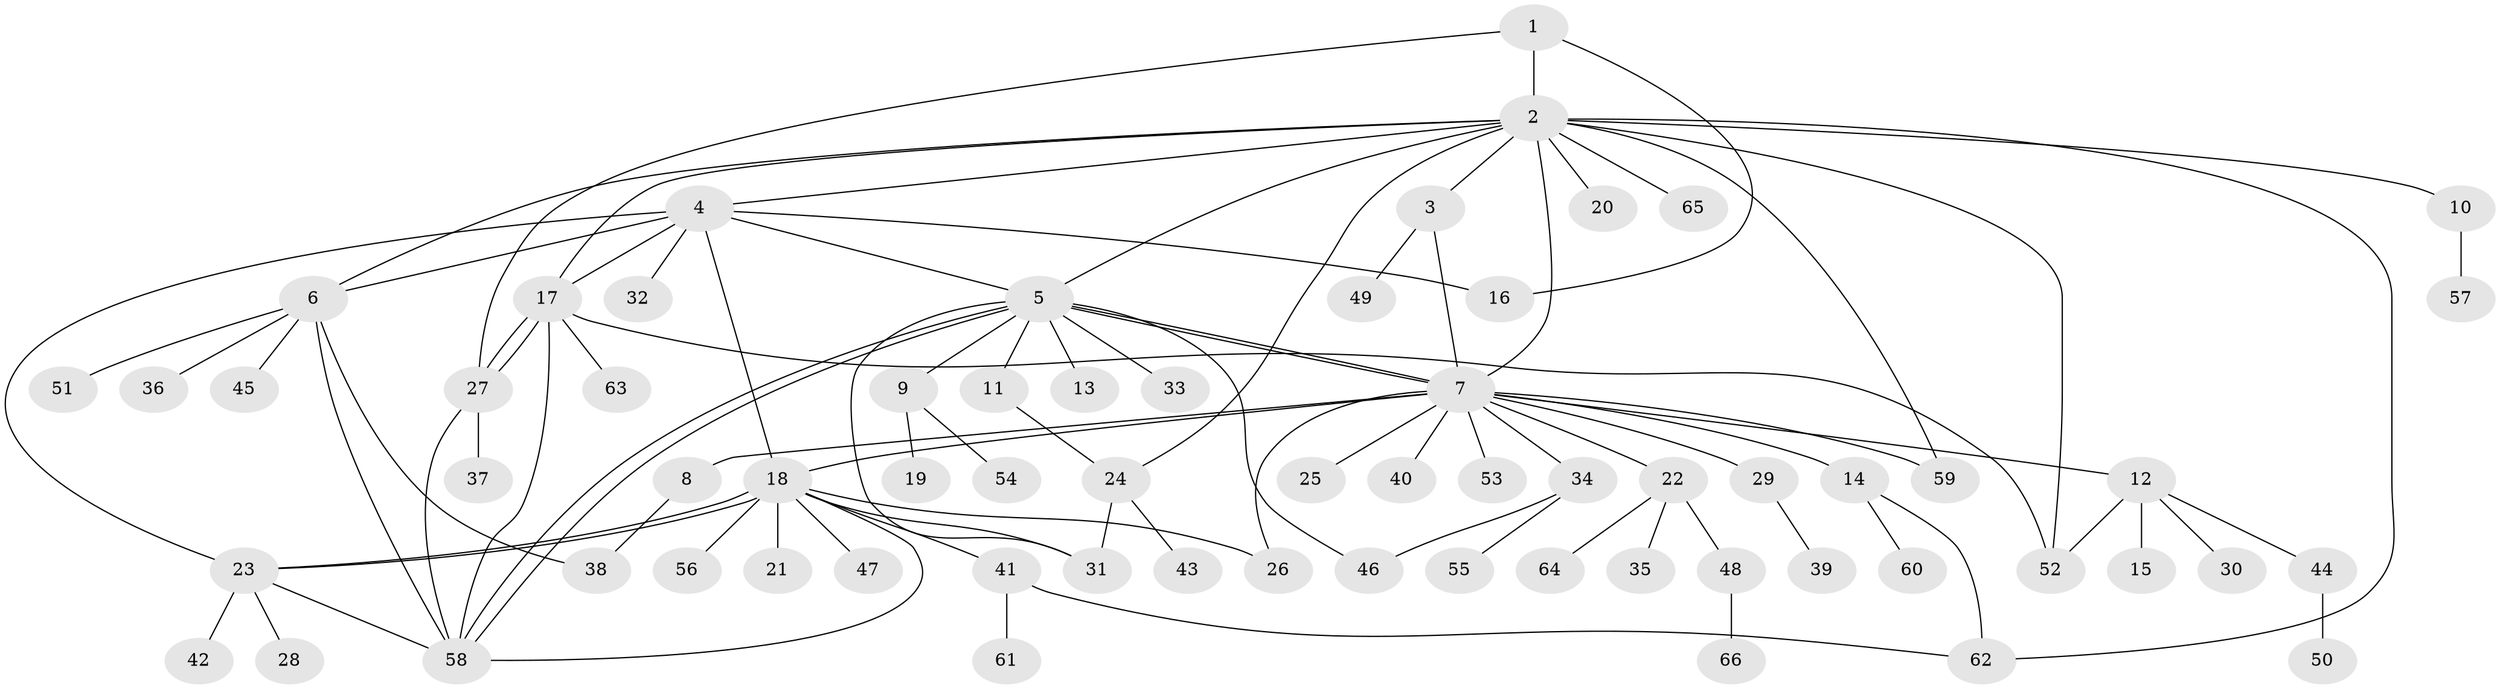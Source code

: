 // Generated by graph-tools (version 1.1) at 2025/01/03/09/25 03:01:42]
// undirected, 66 vertices, 94 edges
graph export_dot {
graph [start="1"]
  node [color=gray90,style=filled];
  1;
  2;
  3;
  4;
  5;
  6;
  7;
  8;
  9;
  10;
  11;
  12;
  13;
  14;
  15;
  16;
  17;
  18;
  19;
  20;
  21;
  22;
  23;
  24;
  25;
  26;
  27;
  28;
  29;
  30;
  31;
  32;
  33;
  34;
  35;
  36;
  37;
  38;
  39;
  40;
  41;
  42;
  43;
  44;
  45;
  46;
  47;
  48;
  49;
  50;
  51;
  52;
  53;
  54;
  55;
  56;
  57;
  58;
  59;
  60;
  61;
  62;
  63;
  64;
  65;
  66;
  1 -- 2;
  1 -- 16;
  1 -- 27;
  2 -- 3;
  2 -- 4;
  2 -- 5;
  2 -- 6;
  2 -- 7;
  2 -- 10;
  2 -- 17;
  2 -- 20;
  2 -- 24;
  2 -- 52;
  2 -- 59;
  2 -- 62;
  2 -- 65;
  3 -- 7;
  3 -- 49;
  4 -- 5;
  4 -- 6;
  4 -- 16;
  4 -- 17;
  4 -- 18;
  4 -- 23;
  4 -- 32;
  5 -- 7;
  5 -- 7;
  5 -- 9;
  5 -- 11;
  5 -- 13;
  5 -- 31;
  5 -- 33;
  5 -- 46;
  5 -- 58;
  5 -- 58;
  6 -- 36;
  6 -- 38;
  6 -- 45;
  6 -- 51;
  6 -- 58;
  7 -- 8;
  7 -- 12;
  7 -- 14;
  7 -- 18;
  7 -- 22;
  7 -- 25;
  7 -- 26;
  7 -- 29;
  7 -- 34;
  7 -- 40;
  7 -- 53;
  7 -- 59;
  8 -- 38;
  9 -- 19;
  9 -- 54;
  10 -- 57;
  11 -- 24;
  12 -- 15;
  12 -- 30;
  12 -- 44;
  12 -- 52;
  14 -- 60;
  14 -- 62;
  17 -- 27;
  17 -- 27;
  17 -- 52;
  17 -- 58;
  17 -- 63;
  18 -- 21;
  18 -- 23;
  18 -- 23;
  18 -- 26;
  18 -- 31;
  18 -- 41;
  18 -- 47;
  18 -- 56;
  18 -- 58;
  22 -- 35;
  22 -- 48;
  22 -- 64;
  23 -- 28;
  23 -- 42;
  23 -- 58;
  24 -- 31;
  24 -- 43;
  27 -- 37;
  27 -- 58;
  29 -- 39;
  34 -- 46;
  34 -- 55;
  41 -- 61;
  41 -- 62;
  44 -- 50;
  48 -- 66;
}
